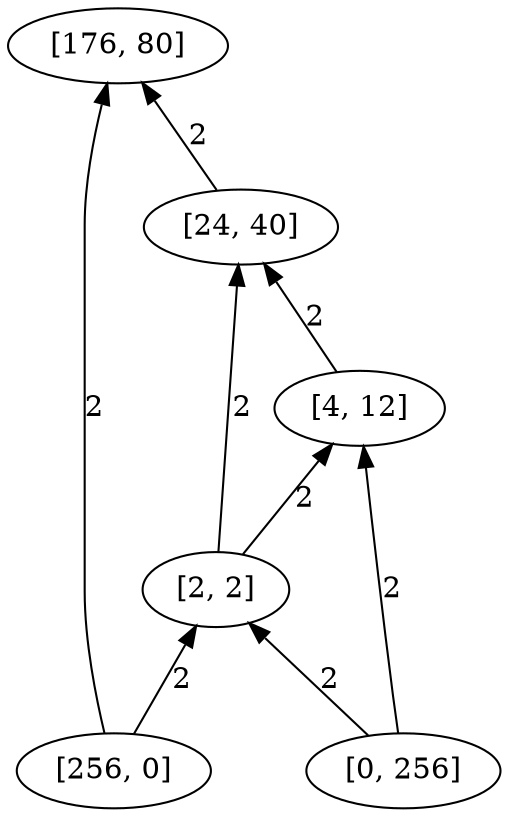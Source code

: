 digraph "DD" { 
rankdir = "BT" 
graph [ ordering = "out"];
5001 -> 1[label = "2"];
5001 -> 4[label = "2"];
5002 -> 3[label = "2"];
5002 -> 4[label = "2"];
2 -> 1[label = "2"];
3 -> 2[label = "2"];
4 -> 2[label = "2"];
4 -> 3[label = "2"];
5001 [label = "[256, 0]",  shape = oval]
5002 [label = "[0, 256]",  shape = oval]
1 [label = "[176, 80]",  shape = oval]
2 [label = "[24, 40]",  shape = oval]
3 [label = "[4, 12]",  shape = oval]
4 [label = "[2, 2]",  shape = oval]
}

